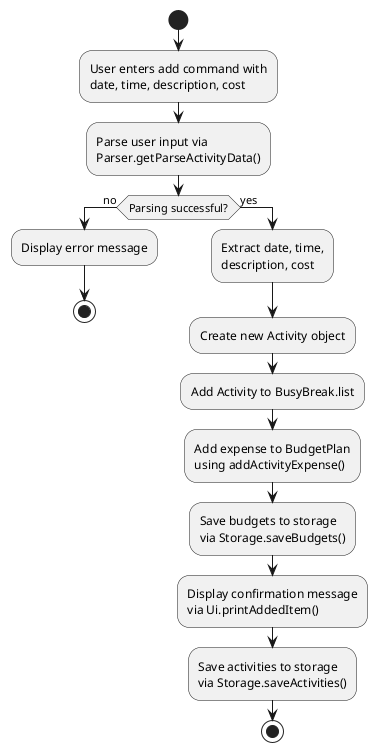@startuml AddCommandActivityDiagram

start

:User enters add command with\ndate, time, description, cost;

:Parse user input via\nParser.getParseActivityData();

if (Parsing successful?) then (no)
  :Display error message;
  stop
else (yes)
  :Extract date, time,\ndescription, cost;

  :Create new Activity object;

  :Add Activity to BusyBreak.list;

  :Add expense to BudgetPlan\nusing addActivityExpense();


  :Save budgets to storage\nvia Storage.saveBudgets();

  :Display confirmation message\nvia Ui.printAddedItem();

  :Save activities to storage\nvia Storage.saveActivities();

  stop
endif

@enduml
